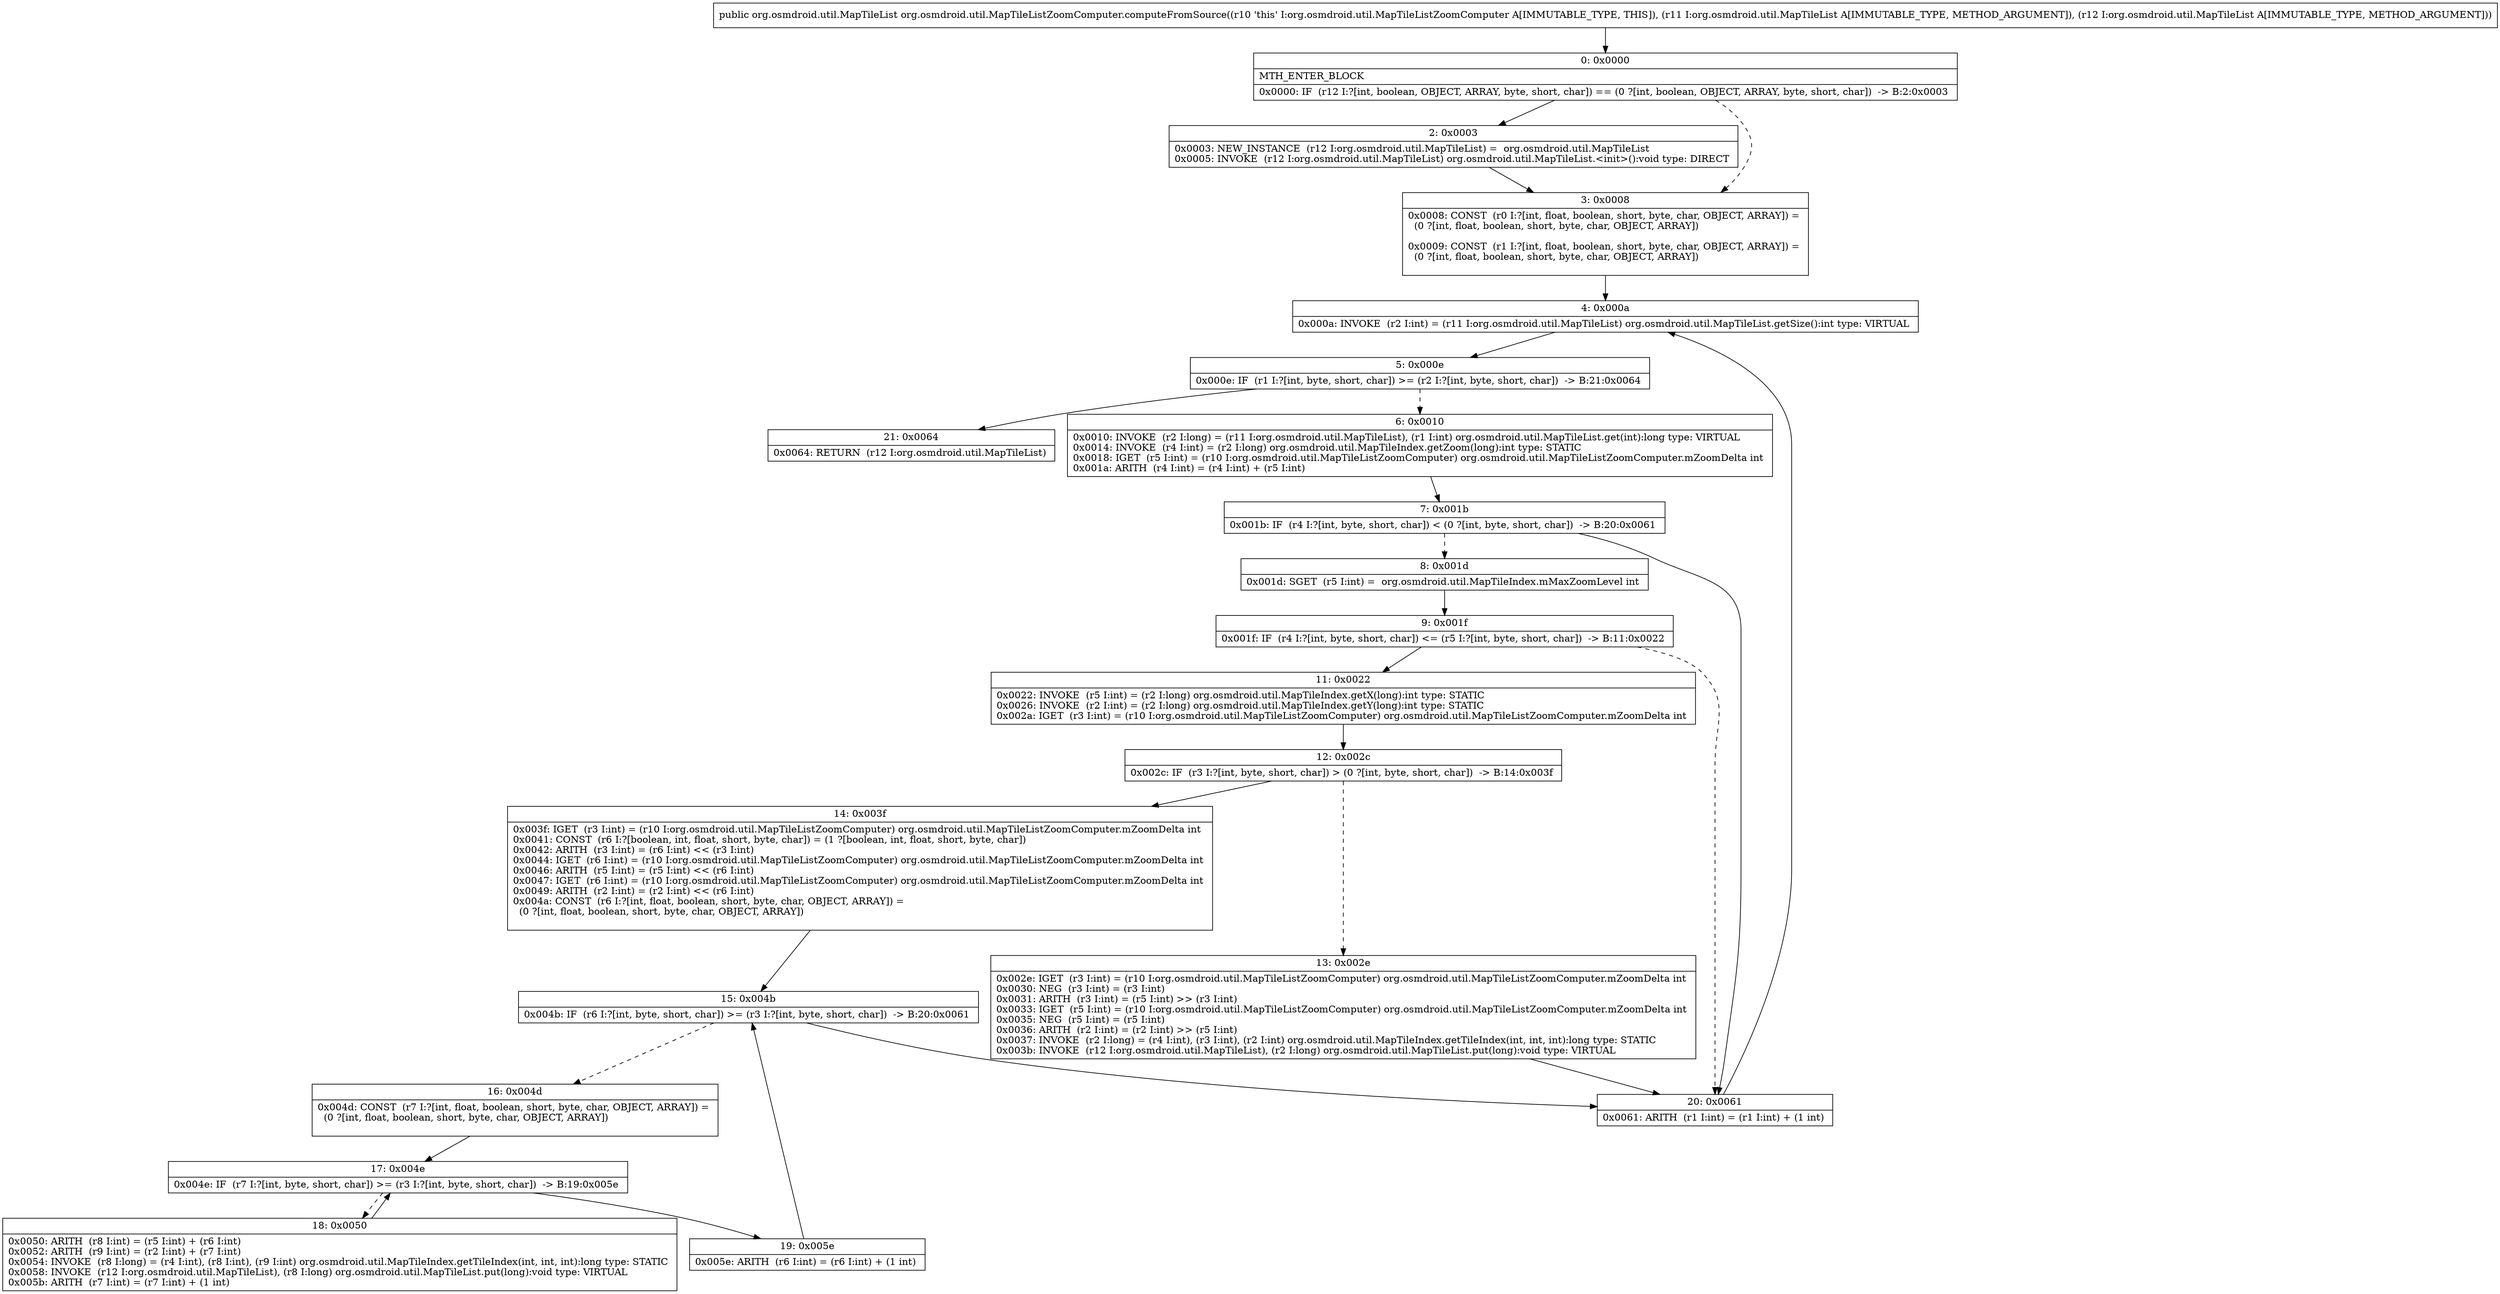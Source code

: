 digraph "CFG fororg.osmdroid.util.MapTileListZoomComputer.computeFromSource(Lorg\/osmdroid\/util\/MapTileList;Lorg\/osmdroid\/util\/MapTileList;)Lorg\/osmdroid\/util\/MapTileList;" {
Node_0 [shape=record,label="{0\:\ 0x0000|MTH_ENTER_BLOCK\l|0x0000: IF  (r12 I:?[int, boolean, OBJECT, ARRAY, byte, short, char]) == (0 ?[int, boolean, OBJECT, ARRAY, byte, short, char])  \-\> B:2:0x0003 \l}"];
Node_2 [shape=record,label="{2\:\ 0x0003|0x0003: NEW_INSTANCE  (r12 I:org.osmdroid.util.MapTileList) =  org.osmdroid.util.MapTileList \l0x0005: INVOKE  (r12 I:org.osmdroid.util.MapTileList) org.osmdroid.util.MapTileList.\<init\>():void type: DIRECT \l}"];
Node_3 [shape=record,label="{3\:\ 0x0008|0x0008: CONST  (r0 I:?[int, float, boolean, short, byte, char, OBJECT, ARRAY]) = \l  (0 ?[int, float, boolean, short, byte, char, OBJECT, ARRAY])\l \l0x0009: CONST  (r1 I:?[int, float, boolean, short, byte, char, OBJECT, ARRAY]) = \l  (0 ?[int, float, boolean, short, byte, char, OBJECT, ARRAY])\l \l}"];
Node_4 [shape=record,label="{4\:\ 0x000a|0x000a: INVOKE  (r2 I:int) = (r11 I:org.osmdroid.util.MapTileList) org.osmdroid.util.MapTileList.getSize():int type: VIRTUAL \l}"];
Node_5 [shape=record,label="{5\:\ 0x000e|0x000e: IF  (r1 I:?[int, byte, short, char]) \>= (r2 I:?[int, byte, short, char])  \-\> B:21:0x0064 \l}"];
Node_6 [shape=record,label="{6\:\ 0x0010|0x0010: INVOKE  (r2 I:long) = (r11 I:org.osmdroid.util.MapTileList), (r1 I:int) org.osmdroid.util.MapTileList.get(int):long type: VIRTUAL \l0x0014: INVOKE  (r4 I:int) = (r2 I:long) org.osmdroid.util.MapTileIndex.getZoom(long):int type: STATIC \l0x0018: IGET  (r5 I:int) = (r10 I:org.osmdroid.util.MapTileListZoomComputer) org.osmdroid.util.MapTileListZoomComputer.mZoomDelta int \l0x001a: ARITH  (r4 I:int) = (r4 I:int) + (r5 I:int) \l}"];
Node_7 [shape=record,label="{7\:\ 0x001b|0x001b: IF  (r4 I:?[int, byte, short, char]) \< (0 ?[int, byte, short, char])  \-\> B:20:0x0061 \l}"];
Node_8 [shape=record,label="{8\:\ 0x001d|0x001d: SGET  (r5 I:int) =  org.osmdroid.util.MapTileIndex.mMaxZoomLevel int \l}"];
Node_9 [shape=record,label="{9\:\ 0x001f|0x001f: IF  (r4 I:?[int, byte, short, char]) \<= (r5 I:?[int, byte, short, char])  \-\> B:11:0x0022 \l}"];
Node_11 [shape=record,label="{11\:\ 0x0022|0x0022: INVOKE  (r5 I:int) = (r2 I:long) org.osmdroid.util.MapTileIndex.getX(long):int type: STATIC \l0x0026: INVOKE  (r2 I:int) = (r2 I:long) org.osmdroid.util.MapTileIndex.getY(long):int type: STATIC \l0x002a: IGET  (r3 I:int) = (r10 I:org.osmdroid.util.MapTileListZoomComputer) org.osmdroid.util.MapTileListZoomComputer.mZoomDelta int \l}"];
Node_12 [shape=record,label="{12\:\ 0x002c|0x002c: IF  (r3 I:?[int, byte, short, char]) \> (0 ?[int, byte, short, char])  \-\> B:14:0x003f \l}"];
Node_13 [shape=record,label="{13\:\ 0x002e|0x002e: IGET  (r3 I:int) = (r10 I:org.osmdroid.util.MapTileListZoomComputer) org.osmdroid.util.MapTileListZoomComputer.mZoomDelta int \l0x0030: NEG  (r3 I:int) = (r3 I:int) \l0x0031: ARITH  (r3 I:int) = (r5 I:int) \>\> (r3 I:int) \l0x0033: IGET  (r5 I:int) = (r10 I:org.osmdroid.util.MapTileListZoomComputer) org.osmdroid.util.MapTileListZoomComputer.mZoomDelta int \l0x0035: NEG  (r5 I:int) = (r5 I:int) \l0x0036: ARITH  (r2 I:int) = (r2 I:int) \>\> (r5 I:int) \l0x0037: INVOKE  (r2 I:long) = (r4 I:int), (r3 I:int), (r2 I:int) org.osmdroid.util.MapTileIndex.getTileIndex(int, int, int):long type: STATIC \l0x003b: INVOKE  (r12 I:org.osmdroid.util.MapTileList), (r2 I:long) org.osmdroid.util.MapTileList.put(long):void type: VIRTUAL \l}"];
Node_14 [shape=record,label="{14\:\ 0x003f|0x003f: IGET  (r3 I:int) = (r10 I:org.osmdroid.util.MapTileListZoomComputer) org.osmdroid.util.MapTileListZoomComputer.mZoomDelta int \l0x0041: CONST  (r6 I:?[boolean, int, float, short, byte, char]) = (1 ?[boolean, int, float, short, byte, char]) \l0x0042: ARITH  (r3 I:int) = (r6 I:int) \<\< (r3 I:int) \l0x0044: IGET  (r6 I:int) = (r10 I:org.osmdroid.util.MapTileListZoomComputer) org.osmdroid.util.MapTileListZoomComputer.mZoomDelta int \l0x0046: ARITH  (r5 I:int) = (r5 I:int) \<\< (r6 I:int) \l0x0047: IGET  (r6 I:int) = (r10 I:org.osmdroid.util.MapTileListZoomComputer) org.osmdroid.util.MapTileListZoomComputer.mZoomDelta int \l0x0049: ARITH  (r2 I:int) = (r2 I:int) \<\< (r6 I:int) \l0x004a: CONST  (r6 I:?[int, float, boolean, short, byte, char, OBJECT, ARRAY]) = \l  (0 ?[int, float, boolean, short, byte, char, OBJECT, ARRAY])\l \l}"];
Node_15 [shape=record,label="{15\:\ 0x004b|0x004b: IF  (r6 I:?[int, byte, short, char]) \>= (r3 I:?[int, byte, short, char])  \-\> B:20:0x0061 \l}"];
Node_16 [shape=record,label="{16\:\ 0x004d|0x004d: CONST  (r7 I:?[int, float, boolean, short, byte, char, OBJECT, ARRAY]) = \l  (0 ?[int, float, boolean, short, byte, char, OBJECT, ARRAY])\l \l}"];
Node_17 [shape=record,label="{17\:\ 0x004e|0x004e: IF  (r7 I:?[int, byte, short, char]) \>= (r3 I:?[int, byte, short, char])  \-\> B:19:0x005e \l}"];
Node_18 [shape=record,label="{18\:\ 0x0050|0x0050: ARITH  (r8 I:int) = (r5 I:int) + (r6 I:int) \l0x0052: ARITH  (r9 I:int) = (r2 I:int) + (r7 I:int) \l0x0054: INVOKE  (r8 I:long) = (r4 I:int), (r8 I:int), (r9 I:int) org.osmdroid.util.MapTileIndex.getTileIndex(int, int, int):long type: STATIC \l0x0058: INVOKE  (r12 I:org.osmdroid.util.MapTileList), (r8 I:long) org.osmdroid.util.MapTileList.put(long):void type: VIRTUAL \l0x005b: ARITH  (r7 I:int) = (r7 I:int) + (1 int) \l}"];
Node_19 [shape=record,label="{19\:\ 0x005e|0x005e: ARITH  (r6 I:int) = (r6 I:int) + (1 int) \l}"];
Node_20 [shape=record,label="{20\:\ 0x0061|0x0061: ARITH  (r1 I:int) = (r1 I:int) + (1 int) \l}"];
Node_21 [shape=record,label="{21\:\ 0x0064|0x0064: RETURN  (r12 I:org.osmdroid.util.MapTileList) \l}"];
MethodNode[shape=record,label="{public org.osmdroid.util.MapTileList org.osmdroid.util.MapTileListZoomComputer.computeFromSource((r10 'this' I:org.osmdroid.util.MapTileListZoomComputer A[IMMUTABLE_TYPE, THIS]), (r11 I:org.osmdroid.util.MapTileList A[IMMUTABLE_TYPE, METHOD_ARGUMENT]), (r12 I:org.osmdroid.util.MapTileList A[IMMUTABLE_TYPE, METHOD_ARGUMENT])) }"];
MethodNode -> Node_0;
Node_0 -> Node_2;
Node_0 -> Node_3[style=dashed];
Node_2 -> Node_3;
Node_3 -> Node_4;
Node_4 -> Node_5;
Node_5 -> Node_6[style=dashed];
Node_5 -> Node_21;
Node_6 -> Node_7;
Node_7 -> Node_8[style=dashed];
Node_7 -> Node_20;
Node_8 -> Node_9;
Node_9 -> Node_11;
Node_9 -> Node_20[style=dashed];
Node_11 -> Node_12;
Node_12 -> Node_13[style=dashed];
Node_12 -> Node_14;
Node_13 -> Node_20;
Node_14 -> Node_15;
Node_15 -> Node_16[style=dashed];
Node_15 -> Node_20;
Node_16 -> Node_17;
Node_17 -> Node_18[style=dashed];
Node_17 -> Node_19;
Node_18 -> Node_17;
Node_19 -> Node_15;
Node_20 -> Node_4;
}


